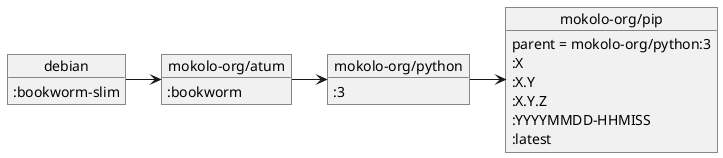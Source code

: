 @startuml
top to bottom direction

object debian
object "mokolo-org/atum" as atum
object "mokolo-org/python" as python
object "mokolo-org/pip" as pip

debian -> atum
atum -> python
python -> pip

debian : :bookworm-slim

atum : :bookworm

python : :3

pip : parent = mokolo-org/python:3
pip : :X
pip : :X.Y
pip : :X.Y.Z
pip : :YYYYMMDD-HHMISS
pip : :latest
@enduml
